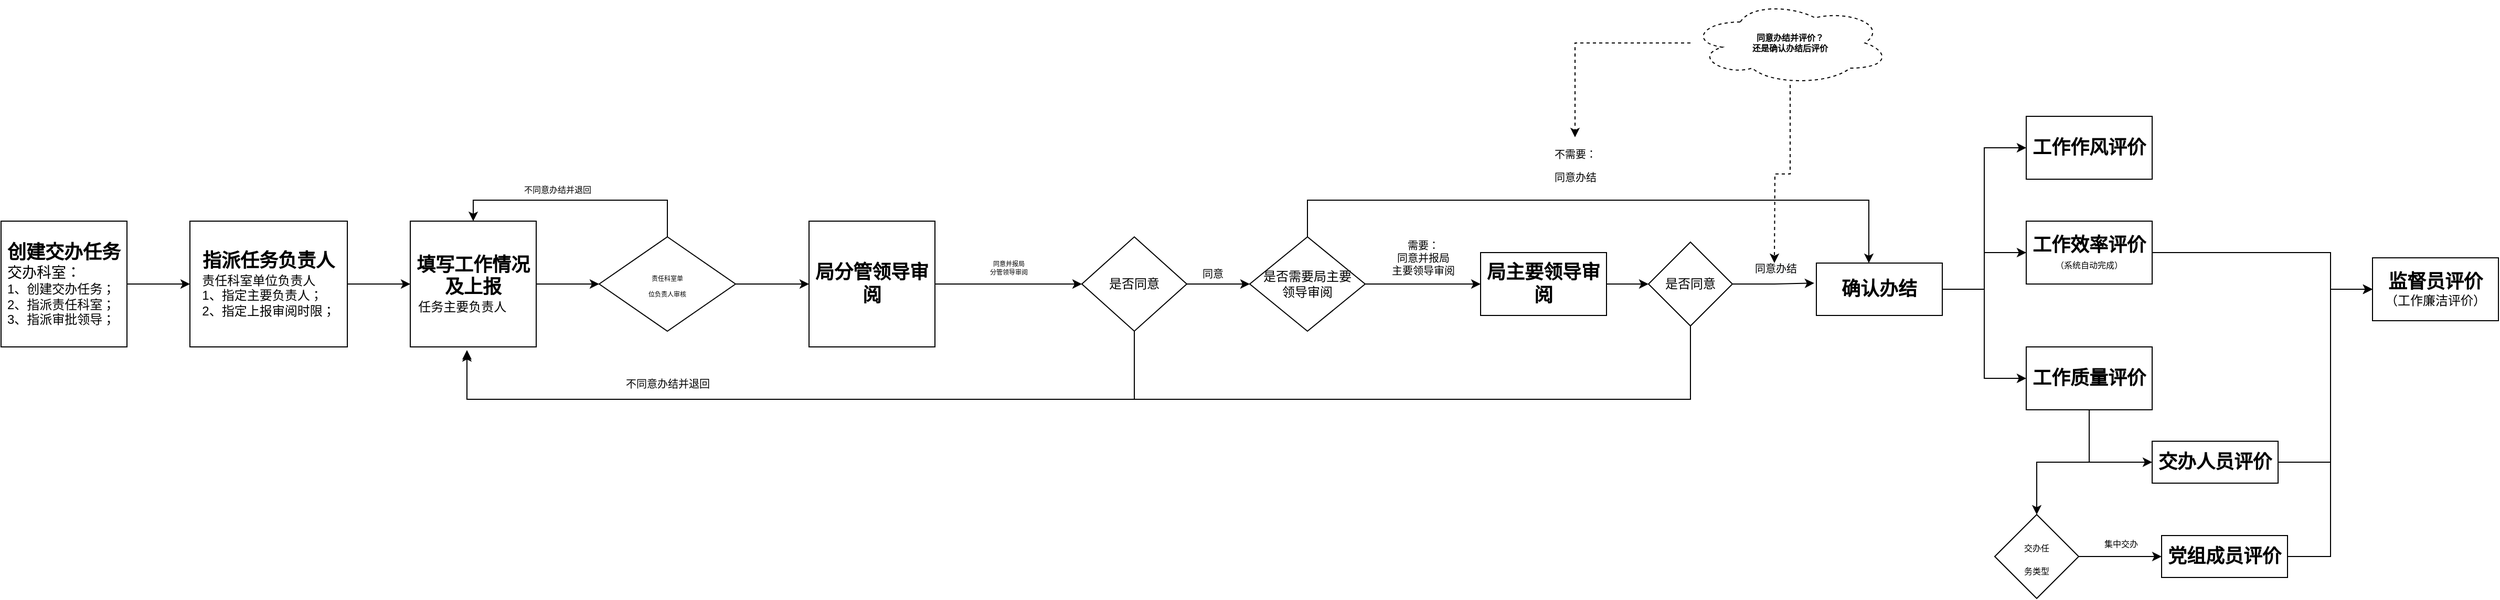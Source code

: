 <mxfile version="16.2.4" type="github">
  <diagram id="zva_Izvk_Pw7jRFiOZ6U" name="第 1 页">
    <mxGraphModel dx="1422" dy="794" grid="1" gridSize="10" guides="1" tooltips="1" connect="1" arrows="1" fold="1" page="1" pageScale="1" pageWidth="827" pageHeight="1169" math="0" shadow="0">
      <root>
        <mxCell id="0" />
        <mxCell id="1" parent="0" />
        <mxCell id="wEzHK_rQ6-qJ8AS3pq5E-3" value="" style="edgeStyle=orthogonalEdgeStyle;rounded=0;orthogonalLoop=1;jettySize=auto;html=1;" edge="1" parent="1" source="wEzHK_rQ6-qJ8AS3pq5E-1" target="wEzHK_rQ6-qJ8AS3pq5E-2">
          <mxGeometry relative="1" as="geometry" />
        </mxCell>
        <mxCell id="wEzHK_rQ6-qJ8AS3pq5E-1" value="&lt;span style=&quot;text-align: left&quot;&gt;&lt;b&gt;&lt;font style=&quot;font-size: 18px&quot;&gt;创建交办任务&lt;/font&gt;&lt;/b&gt;&lt;br&gt;&lt;div style=&quot;text-align: left&quot;&gt;&lt;span style=&quot;font-size: 14px ; text-align: center&quot;&gt;交办科室：&lt;/span&gt;&lt;/div&gt;&lt;/span&gt;&lt;div style=&quot;text-align: left&quot;&gt;&lt;span&gt;1、创建交办任务；&lt;/span&gt;&lt;/div&gt;&lt;div style=&quot;text-align: left&quot;&gt;&lt;span&gt;2、指派责任科室；&lt;/span&gt;&lt;/div&gt;&lt;div style=&quot;text-align: left&quot;&gt;&lt;span&gt;3、指派审批领导；&lt;/span&gt;&lt;/div&gt;" style="rounded=0;whiteSpace=wrap;html=1;" vertex="1" parent="1">
          <mxGeometry x="10" y="280" width="120" height="120" as="geometry" />
        </mxCell>
        <mxCell id="wEzHK_rQ6-qJ8AS3pq5E-7" value="" style="edgeStyle=orthogonalEdgeStyle;rounded=0;orthogonalLoop=1;jettySize=auto;html=1;fontSize=14;" edge="1" parent="1" source="wEzHK_rQ6-qJ8AS3pq5E-2" target="wEzHK_rQ6-qJ8AS3pq5E-6">
          <mxGeometry relative="1" as="geometry" />
        </mxCell>
        <mxCell id="wEzHK_rQ6-qJ8AS3pq5E-2" value="&lt;b&gt;&lt;font style=&quot;font-size: 18px&quot;&gt;指派任务负责人&lt;/font&gt;&lt;/b&gt;&lt;br&gt;&lt;div style=&quot;text-align: left&quot;&gt;责任科室单位负责人&lt;/div&gt;&lt;div style=&quot;text-align: left&quot;&gt;&lt;span&gt;1、指定主要负责人；&lt;/span&gt;&lt;/div&gt;&lt;div style=&quot;text-align: left&quot;&gt;&lt;span&gt;2、指定上报审阅时限；&lt;/span&gt;&lt;/div&gt;" style="rounded=0;whiteSpace=wrap;html=1;" vertex="1" parent="1">
          <mxGeometry x="190" y="280" width="150" height="120" as="geometry" />
        </mxCell>
        <mxCell id="wEzHK_rQ6-qJ8AS3pq5E-17" value="" style="edgeStyle=orthogonalEdgeStyle;rounded=0;orthogonalLoop=1;jettySize=auto;html=1;fontSize=18;" edge="1" parent="1" source="wEzHK_rQ6-qJ8AS3pq5E-6" target="wEzHK_rQ6-qJ8AS3pq5E-16">
          <mxGeometry relative="1" as="geometry" />
        </mxCell>
        <mxCell id="wEzHK_rQ6-qJ8AS3pq5E-6" value="&lt;font&gt;&lt;span style=&quot;font-size: 18px&quot;&gt;&lt;b&gt;填写工作情况及上报&lt;/b&gt;&lt;/span&gt;&lt;br&gt;&lt;div style=&quot;text-align: left&quot;&gt;&lt;span&gt;&amp;nbsp; 任务主要负责人&lt;/span&gt;&lt;br&gt;&lt;/div&gt;&lt;/font&gt;" style="whiteSpace=wrap;html=1;rounded=0;" vertex="1" parent="1">
          <mxGeometry x="400" y="280" width="120" height="120" as="geometry" />
        </mxCell>
        <mxCell id="wEzHK_rQ6-qJ8AS3pq5E-18" style="edgeStyle=orthogonalEdgeStyle;rounded=0;orthogonalLoop=1;jettySize=auto;html=1;entryX=0.5;entryY=0;entryDx=0;entryDy=0;fontSize=8;" edge="1" parent="1" source="wEzHK_rQ6-qJ8AS3pq5E-16" target="wEzHK_rQ6-qJ8AS3pq5E-6">
          <mxGeometry relative="1" as="geometry">
            <Array as="points">
              <mxPoint x="645" y="260" />
              <mxPoint x="460" y="260" />
            </Array>
          </mxGeometry>
        </mxCell>
        <mxCell id="wEzHK_rQ6-qJ8AS3pq5E-19" value="不同意办结并退回" style="edgeLabel;html=1;align=center;verticalAlign=middle;resizable=0;points=[];fontSize=8;" vertex="1" connectable="0" parent="wEzHK_rQ6-qJ8AS3pq5E-18">
          <mxGeometry x="-0.08" y="-3" relative="1" as="geometry">
            <mxPoint x="-30" y="-7" as="offset" />
          </mxGeometry>
        </mxCell>
        <mxCell id="wEzHK_rQ6-qJ8AS3pq5E-21" value="" style="edgeStyle=orthogonalEdgeStyle;rounded=0;orthogonalLoop=1;jettySize=auto;html=1;fontSize=8;" edge="1" parent="1" source="wEzHK_rQ6-qJ8AS3pq5E-16" target="wEzHK_rQ6-qJ8AS3pq5E-20">
          <mxGeometry relative="1" as="geometry" />
        </mxCell>
        <mxCell id="wEzHK_rQ6-qJ8AS3pq5E-16" value="&lt;font style=&quot;font-size: 6px&quot;&gt;&lt;span style=&quot;background-color: rgb(255 , 255 , 255)&quot;&gt;责任科室单&lt;/span&gt;&lt;br style=&quot;background-color: rgb(255 , 255 , 255)&quot;&gt;&lt;span style=&quot;background-color: rgb(255 , 255 , 255)&quot;&gt;位负责人审核&lt;/span&gt;&lt;/font&gt;" style="rhombus;whiteSpace=wrap;html=1;rounded=0;" vertex="1" parent="1">
          <mxGeometry x="580" y="295" width="130" height="90" as="geometry" />
        </mxCell>
        <mxCell id="wEzHK_rQ6-qJ8AS3pq5E-26" value="" style="edgeStyle=orthogonalEdgeStyle;rounded=0;orthogonalLoop=1;jettySize=auto;html=1;fontSize=18;" edge="1" parent="1" source="wEzHK_rQ6-qJ8AS3pq5E-20" target="wEzHK_rQ6-qJ8AS3pq5E-25">
          <mxGeometry relative="1" as="geometry" />
        </mxCell>
        <mxCell id="wEzHK_rQ6-qJ8AS3pq5E-20" value="&lt;font style=&quot;font-size: 18px&quot;&gt;&lt;b&gt;局分管领导审阅&lt;/b&gt;&lt;/font&gt;" style="whiteSpace=wrap;html=1;rounded=0;" vertex="1" parent="1">
          <mxGeometry x="780" y="280" width="120" height="120" as="geometry" />
        </mxCell>
        <mxCell id="wEzHK_rQ6-qJ8AS3pq5E-23" value="同意并报局&lt;br&gt;分管领导审阅" style="text;html=1;align=center;verticalAlign=middle;resizable=0;points=[];autosize=1;strokeColor=none;fillColor=none;fontSize=6;" vertex="1" parent="1">
          <mxGeometry x="925" y="315" width="90" height="20" as="geometry" />
        </mxCell>
        <mxCell id="wEzHK_rQ6-qJ8AS3pq5E-28" value="" style="edgeStyle=orthogonalEdgeStyle;rounded=0;orthogonalLoop=1;jettySize=auto;html=1;fontSize=18;" edge="1" parent="1" source="wEzHK_rQ6-qJ8AS3pq5E-25" target="wEzHK_rQ6-qJ8AS3pq5E-27">
          <mxGeometry relative="1" as="geometry" />
        </mxCell>
        <mxCell id="wEzHK_rQ6-qJ8AS3pq5E-31" style="edgeStyle=orthogonalEdgeStyle;rounded=0;orthogonalLoop=1;jettySize=auto;html=1;entryX=0.45;entryY=1.025;entryDx=0;entryDy=0;entryPerimeter=0;fontSize=18;" edge="1" parent="1" source="wEzHK_rQ6-qJ8AS3pq5E-25" target="wEzHK_rQ6-qJ8AS3pq5E-6">
          <mxGeometry relative="1" as="geometry">
            <Array as="points">
              <mxPoint x="1090" y="450" />
              <mxPoint x="454" y="450" />
            </Array>
          </mxGeometry>
        </mxCell>
        <mxCell id="wEzHK_rQ6-qJ8AS3pq5E-25" value="是否同意" style="rhombus;whiteSpace=wrap;html=1;rounded=0;" vertex="1" parent="1">
          <mxGeometry x="1040" y="295" width="100" height="90" as="geometry" />
        </mxCell>
        <mxCell id="wEzHK_rQ6-qJ8AS3pq5E-30" value="" style="edgeStyle=orthogonalEdgeStyle;rounded=0;orthogonalLoop=1;jettySize=auto;html=1;fontSize=18;" edge="1" parent="1" source="wEzHK_rQ6-qJ8AS3pq5E-27" target="wEzHK_rQ6-qJ8AS3pq5E-29">
          <mxGeometry relative="1" as="geometry" />
        </mxCell>
        <mxCell id="wEzHK_rQ6-qJ8AS3pq5E-38" value="" style="edgeStyle=orthogonalEdgeStyle;rounded=0;orthogonalLoop=1;jettySize=auto;html=1;fontSize=10;" edge="1" parent="1" source="wEzHK_rQ6-qJ8AS3pq5E-27" target="wEzHK_rQ6-qJ8AS3pq5E-37">
          <mxGeometry relative="1" as="geometry">
            <Array as="points">
              <mxPoint x="1255" y="260" />
              <mxPoint x="1790" y="260" />
            </Array>
          </mxGeometry>
        </mxCell>
        <mxCell id="wEzHK_rQ6-qJ8AS3pq5E-27" value="是否需要局主要&lt;br&gt;领导审阅" style="rhombus;whiteSpace=wrap;html=1;rounded=0;" vertex="1" parent="1">
          <mxGeometry x="1200" y="295" width="110" height="90" as="geometry" />
        </mxCell>
        <mxCell id="wEzHK_rQ6-qJ8AS3pq5E-41" value="" style="edgeStyle=orthogonalEdgeStyle;rounded=0;orthogonalLoop=1;jettySize=auto;html=1;fontSize=10;" edge="1" parent="1" source="wEzHK_rQ6-qJ8AS3pq5E-29" target="wEzHK_rQ6-qJ8AS3pq5E-40">
          <mxGeometry relative="1" as="geometry" />
        </mxCell>
        <mxCell id="wEzHK_rQ6-qJ8AS3pq5E-29" value="&lt;b style=&quot;font-size: 18px&quot;&gt;局主要领导审阅&lt;/b&gt;" style="whiteSpace=wrap;html=1;rounded=0;" vertex="1" parent="1">
          <mxGeometry x="1420" y="310" width="120" height="60" as="geometry" />
        </mxCell>
        <mxCell id="wEzHK_rQ6-qJ8AS3pq5E-33" value="不同意办结并退回" style="text;html=1;align=center;verticalAlign=middle;resizable=0;points=[];autosize=1;strokeColor=none;fillColor=none;fontSize=10;" vertex="1" parent="1">
          <mxGeometry x="590" y="425" width="110" height="20" as="geometry" />
        </mxCell>
        <mxCell id="wEzHK_rQ6-qJ8AS3pq5E-34" value="同意" style="text;html=1;strokeColor=none;fillColor=none;align=center;verticalAlign=middle;whiteSpace=wrap;rounded=0;fontSize=10;" vertex="1" parent="1">
          <mxGeometry x="1135" y="315" width="60" height="30" as="geometry" />
        </mxCell>
        <mxCell id="wEzHK_rQ6-qJ8AS3pq5E-36" value="需要：&lt;br&gt;同意并报局&lt;br&gt;主要领导审阅" style="text;html=1;align=center;verticalAlign=middle;resizable=0;points=[];autosize=1;strokeColor=none;fillColor=none;fontSize=10;" vertex="1" parent="1">
          <mxGeometry x="1320" y="295" width="90" height="40" as="geometry" />
        </mxCell>
        <mxCell id="wEzHK_rQ6-qJ8AS3pq5E-63" value="" style="edgeStyle=orthogonalEdgeStyle;rounded=0;orthogonalLoop=1;jettySize=auto;html=1;fontSize=8;exitX=1;exitY=0.5;exitDx=0;exitDy=0;" edge="1" parent="1" source="wEzHK_rQ6-qJ8AS3pq5E-37" target="wEzHK_rQ6-qJ8AS3pq5E-62">
          <mxGeometry relative="1" as="geometry">
            <Array as="points">
              <mxPoint x="1900" y="345" />
              <mxPoint x="1900" y="430" />
            </Array>
          </mxGeometry>
        </mxCell>
        <mxCell id="wEzHK_rQ6-qJ8AS3pq5E-67" value="" style="edgeStyle=orthogonalEdgeStyle;rounded=0;orthogonalLoop=1;jettySize=auto;html=1;fontSize=18;startArrow=none;exitX=1;exitY=0.5;exitDx=0;exitDy=0;" edge="1" parent="1" source="wEzHK_rQ6-qJ8AS3pq5E-37" target="wEzHK_rQ6-qJ8AS3pq5E-66">
          <mxGeometry relative="1" as="geometry">
            <mxPoint x="1900" y="310" as="sourcePoint" />
            <Array as="points">
              <mxPoint x="1900" y="345" />
              <mxPoint x="1900" y="210" />
            </Array>
          </mxGeometry>
        </mxCell>
        <mxCell id="wEzHK_rQ6-qJ8AS3pq5E-69" style="edgeStyle=orthogonalEdgeStyle;rounded=0;orthogonalLoop=1;jettySize=auto;html=1;entryX=0;entryY=0.5;entryDx=0;entryDy=0;fontSize=18;" edge="1" parent="1" source="wEzHK_rQ6-qJ8AS3pq5E-37" target="wEzHK_rQ6-qJ8AS3pq5E-68">
          <mxGeometry relative="1" as="geometry" />
        </mxCell>
        <mxCell id="wEzHK_rQ6-qJ8AS3pq5E-37" value="&lt;b&gt;&lt;font style=&quot;font-size: 18px&quot;&gt;确认办结&lt;/font&gt;&lt;/b&gt;" style="whiteSpace=wrap;html=1;rounded=0;" vertex="1" parent="1">
          <mxGeometry x="1740" y="320" width="120" height="50" as="geometry" />
        </mxCell>
        <mxCell id="wEzHK_rQ6-qJ8AS3pq5E-39" value="&lt;font style=&quot;font-size: 10px&quot;&gt;不需要：&lt;br&gt;同意办结&lt;/font&gt;" style="text;html=1;align=center;verticalAlign=middle;resizable=0;points=[];autosize=1;strokeColor=none;fillColor=none;fontSize=18;" vertex="1" parent="1">
          <mxGeometry x="1480" y="200" width="60" height="50" as="geometry" />
        </mxCell>
        <mxCell id="wEzHK_rQ6-qJ8AS3pq5E-42" style="edgeStyle=orthogonalEdgeStyle;rounded=0;orthogonalLoop=1;jettySize=auto;html=1;entryX=-0.017;entryY=0.383;entryDx=0;entryDy=0;fontSize=10;entryPerimeter=0;" edge="1" parent="1" source="wEzHK_rQ6-qJ8AS3pq5E-40" target="wEzHK_rQ6-qJ8AS3pq5E-37">
          <mxGeometry relative="1" as="geometry" />
        </mxCell>
        <mxCell id="wEzHK_rQ6-qJ8AS3pq5E-43" value="&lt;span style=&quot;background-color: rgb(248 , 249 , 250)&quot;&gt;同意办结&lt;/span&gt;" style="edgeLabel;html=1;align=center;verticalAlign=middle;resizable=0;points=[];fontSize=10;" vertex="1" connectable="0" parent="wEzHK_rQ6-qJ8AS3pq5E-42">
          <mxGeometry x="-0.126" y="1" relative="1" as="geometry">
            <mxPoint x="6" y="-14" as="offset" />
          </mxGeometry>
        </mxCell>
        <mxCell id="wEzHK_rQ6-qJ8AS3pq5E-44" style="edgeStyle=orthogonalEdgeStyle;rounded=0;orthogonalLoop=1;jettySize=auto;html=1;entryX=0.45;entryY=1.042;entryDx=0;entryDy=0;entryPerimeter=0;fontSize=10;exitX=0.5;exitY=1;exitDx=0;exitDy=0;" edge="1" parent="1" source="wEzHK_rQ6-qJ8AS3pq5E-40" target="wEzHK_rQ6-qJ8AS3pq5E-6">
          <mxGeometry relative="1" as="geometry">
            <Array as="points">
              <mxPoint x="1620" y="450" />
              <mxPoint x="454" y="450" />
            </Array>
          </mxGeometry>
        </mxCell>
        <mxCell id="wEzHK_rQ6-qJ8AS3pq5E-40" value="是否同意" style="rhombus;whiteSpace=wrap;html=1;rounded=0;" vertex="1" parent="1">
          <mxGeometry x="1580" y="300" width="80" height="80" as="geometry" />
        </mxCell>
        <mxCell id="wEzHK_rQ6-qJ8AS3pq5E-76" style="edgeStyle=orthogonalEdgeStyle;rounded=0;orthogonalLoop=1;jettySize=auto;html=1;entryX=0;entryY=0.5;entryDx=0;entryDy=0;fontSize=18;" edge="1" parent="1" source="wEzHK_rQ6-qJ8AS3pq5E-51" target="wEzHK_rQ6-qJ8AS3pq5E-73">
          <mxGeometry relative="1" as="geometry">
            <Array as="points">
              <mxPoint x="2230" y="510" />
              <mxPoint x="2230" y="345" />
            </Array>
          </mxGeometry>
        </mxCell>
        <mxCell id="wEzHK_rQ6-qJ8AS3pq5E-51" value="&lt;b&gt;&lt;font style=&quot;font-size: 18px&quot;&gt;交办人员评价&lt;/font&gt;&lt;/b&gt;" style="whiteSpace=wrap;html=1;rounded=0;" vertex="1" parent="1">
          <mxGeometry x="2060" y="490" width="120" height="40" as="geometry" />
        </mxCell>
        <mxCell id="wEzHK_rQ6-qJ8AS3pq5E-56" value="" style="edgeStyle=orthogonalEdgeStyle;rounded=0;orthogonalLoop=1;jettySize=auto;html=1;fontSize=8;" edge="1" parent="1" source="wEzHK_rQ6-qJ8AS3pq5E-53" target="wEzHK_rQ6-qJ8AS3pq5E-55">
          <mxGeometry relative="1" as="geometry" />
        </mxCell>
        <mxCell id="wEzHK_rQ6-qJ8AS3pq5E-53" value="&lt;font style=&quot;font-size: 8px&quot;&gt;交办任&lt;br&gt;务类型&lt;/font&gt;" style="rhombus;whiteSpace=wrap;html=1;fontSize=18;" vertex="1" parent="1">
          <mxGeometry x="1910" y="560" width="80" height="80" as="geometry" />
        </mxCell>
        <mxCell id="wEzHK_rQ6-qJ8AS3pq5E-77" style="edgeStyle=orthogonalEdgeStyle;rounded=0;orthogonalLoop=1;jettySize=auto;html=1;entryX=0;entryY=0.5;entryDx=0;entryDy=0;fontSize=18;" edge="1" parent="1" source="wEzHK_rQ6-qJ8AS3pq5E-55" target="wEzHK_rQ6-qJ8AS3pq5E-73">
          <mxGeometry relative="1" as="geometry">
            <Array as="points">
              <mxPoint x="2230" y="600" />
              <mxPoint x="2230" y="345" />
            </Array>
          </mxGeometry>
        </mxCell>
        <mxCell id="wEzHK_rQ6-qJ8AS3pq5E-55" value="&lt;b&gt;&lt;font style=&quot;font-size: 18px&quot;&gt;党组成员评价&lt;/font&gt;&lt;/b&gt;" style="whiteSpace=wrap;html=1;fontSize=18;" vertex="1" parent="1">
          <mxGeometry x="2069" y="580" width="120" height="40" as="geometry" />
        </mxCell>
        <mxCell id="wEzHK_rQ6-qJ8AS3pq5E-57" value="&lt;font style=&quot;font-size: 8px&quot;&gt;集中交办&lt;/font&gt;" style="text;html=1;align=center;verticalAlign=middle;resizable=0;points=[];autosize=1;strokeColor=none;fillColor=none;fontSize=18;" vertex="1" parent="1">
          <mxGeometry x="2000" y="570" width="60" height="30" as="geometry" />
        </mxCell>
        <mxCell id="wEzHK_rQ6-qJ8AS3pq5E-60" style="edgeStyle=orthogonalEdgeStyle;rounded=0;orthogonalLoop=1;jettySize=auto;html=1;fontSize=8;dashed=1;" edge="1" parent="1" source="wEzHK_rQ6-qJ8AS3pq5E-59" target="wEzHK_rQ6-qJ8AS3pq5E-39">
          <mxGeometry relative="1" as="geometry" />
        </mxCell>
        <mxCell id="wEzHK_rQ6-qJ8AS3pq5E-61" style="edgeStyle=orthogonalEdgeStyle;rounded=0;orthogonalLoop=1;jettySize=auto;html=1;fontSize=8;dashed=1;" edge="1" parent="1" source="wEzHK_rQ6-qJ8AS3pq5E-59">
          <mxGeometry relative="1" as="geometry">
            <mxPoint x="1700" y="320" as="targetPoint" />
          </mxGeometry>
        </mxCell>
        <mxCell id="wEzHK_rQ6-qJ8AS3pq5E-59" value="&lt;b&gt;同意办结并评价？&lt;br&gt;还是确认办结后评价&lt;/b&gt;" style="ellipse;shape=cloud;whiteSpace=wrap;html=1;fontSize=8;dashed=1;" vertex="1" parent="1">
          <mxGeometry x="1620" y="70" width="190" height="80" as="geometry" />
        </mxCell>
        <mxCell id="wEzHK_rQ6-qJ8AS3pq5E-64" style="edgeStyle=orthogonalEdgeStyle;rounded=0;orthogonalLoop=1;jettySize=auto;html=1;fontSize=18;" edge="1" parent="1" source="wEzHK_rQ6-qJ8AS3pq5E-62" target="wEzHK_rQ6-qJ8AS3pq5E-53">
          <mxGeometry relative="1" as="geometry" />
        </mxCell>
        <mxCell id="wEzHK_rQ6-qJ8AS3pq5E-72" style="edgeStyle=orthogonalEdgeStyle;rounded=0;orthogonalLoop=1;jettySize=auto;html=1;fontSize=8;" edge="1" parent="1" source="wEzHK_rQ6-qJ8AS3pq5E-62" target="wEzHK_rQ6-qJ8AS3pq5E-51">
          <mxGeometry relative="1" as="geometry">
            <Array as="points">
              <mxPoint x="2000" y="510" />
            </Array>
          </mxGeometry>
        </mxCell>
        <mxCell id="wEzHK_rQ6-qJ8AS3pq5E-62" value="&lt;font style=&quot;font-size: 18px&quot;&gt;&lt;b&gt;工作质量评价&lt;/b&gt;&lt;/font&gt;" style="whiteSpace=wrap;html=1;rounded=0;" vertex="1" parent="1">
          <mxGeometry x="1940" y="400" width="120" height="60" as="geometry" />
        </mxCell>
        <mxCell id="wEzHK_rQ6-qJ8AS3pq5E-66" value="&lt;font style=&quot;font-size: 18px&quot;&gt;&lt;b&gt;工作作风评价&lt;/b&gt;&lt;/font&gt;" style="whiteSpace=wrap;html=1;rounded=0;" vertex="1" parent="1">
          <mxGeometry x="1940" y="180" width="120" height="60" as="geometry" />
        </mxCell>
        <mxCell id="wEzHK_rQ6-qJ8AS3pq5E-74" value="" style="edgeStyle=orthogonalEdgeStyle;rounded=0;orthogonalLoop=1;jettySize=auto;html=1;fontSize=8;exitX=1;exitY=0.5;exitDx=0;exitDy=0;" edge="1" parent="1" source="wEzHK_rQ6-qJ8AS3pq5E-68" target="wEzHK_rQ6-qJ8AS3pq5E-73">
          <mxGeometry relative="1" as="geometry">
            <Array as="points">
              <mxPoint x="2230" y="310" />
              <mxPoint x="2230" y="345" />
            </Array>
          </mxGeometry>
        </mxCell>
        <mxCell id="wEzHK_rQ6-qJ8AS3pq5E-73" value="&lt;b&gt;&lt;font style=&quot;font-size: 18px&quot;&gt;监督员评价&lt;/font&gt;&lt;/b&gt;&lt;br&gt;（工作廉洁评价）" style="whiteSpace=wrap;html=1;rounded=0;" vertex="1" parent="1">
          <mxGeometry x="2270" y="315" width="120" height="60" as="geometry" />
        </mxCell>
        <mxCell id="wEzHK_rQ6-qJ8AS3pq5E-68" value="&lt;font&gt;&lt;span style=&quot;font-weight: bold ; font-size: 18px&quot;&gt;工作效率评价&lt;/span&gt;&lt;br&gt;&lt;font style=&quot;font-size: 8px&quot;&gt;（系统自动完成）&lt;/font&gt;&lt;br&gt;&lt;/font&gt;" style="whiteSpace=wrap;html=1;rounded=0;" vertex="1" parent="1">
          <mxGeometry x="1940" y="280" width="120" height="60" as="geometry" />
        </mxCell>
        <mxCell id="wEzHK_rQ6-qJ8AS3pq5E-78" value="" style="edgeStyle=orthogonalEdgeStyle;rounded=0;orthogonalLoop=1;jettySize=auto;html=1;fontSize=18;endArrow=none;" edge="1" parent="1" source="wEzHK_rQ6-qJ8AS3pq5E-37" target="wEzHK_rQ6-qJ8AS3pq5E-68">
          <mxGeometry relative="1" as="geometry">
            <mxPoint x="1860" y="345" as="sourcePoint" />
            <mxPoint x="2000" y="210" as="targetPoint" />
          </mxGeometry>
        </mxCell>
      </root>
    </mxGraphModel>
  </diagram>
</mxfile>
